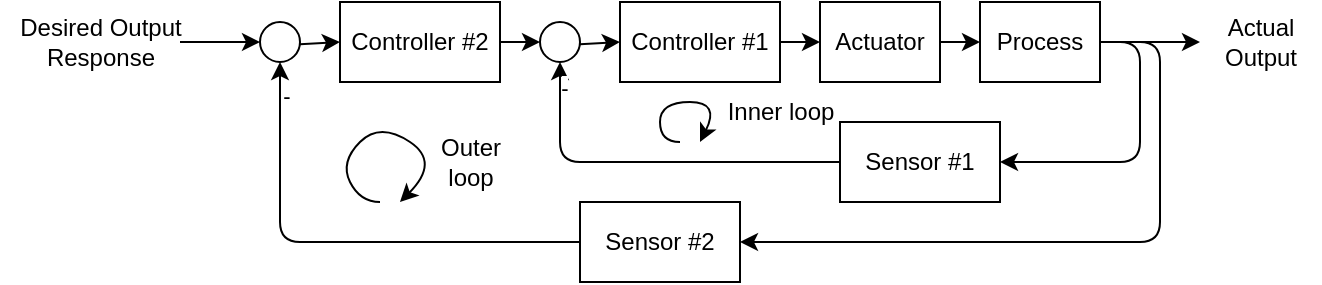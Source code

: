 <mxfile>
    <diagram id="Af7YmfEoFAhvK24mbQq0" name="Page-1">
        <mxGraphModel dx="1324" dy="223" grid="1" gridSize="10" guides="1" tooltips="1" connect="1" arrows="1" fold="1" page="1" pageScale="1" pageWidth="850" pageHeight="1100" math="0" shadow="0">
            <root>
                <mxCell id="0"/>
                <mxCell id="1" parent="0"/>
                <mxCell id="7" value="" style="edgeStyle=none;html=1;entryX=0;entryY=0.5;entryDx=0;entryDy=0;" edge="1" parent="1" source="2" target="4">
                    <mxGeometry relative="1" as="geometry"/>
                </mxCell>
                <mxCell id="2" value="Controller #2" style="rounded=0;whiteSpace=wrap;html=1;" vertex="1" parent="1">
                    <mxGeometry x="160" y="80" width="80" height="40" as="geometry"/>
                </mxCell>
                <mxCell id="10" value="" style="edgeStyle=none;html=1;" edge="1" parent="1" source="3" target="9">
                    <mxGeometry relative="1" as="geometry"/>
                </mxCell>
                <mxCell id="3" value="Controller #1" style="rounded=0;whiteSpace=wrap;html=1;" vertex="1" parent="1">
                    <mxGeometry x="300" y="80" width="80" height="40" as="geometry"/>
                </mxCell>
                <mxCell id="8" value="" style="edgeStyle=none;html=1;" edge="1" parent="1" source="4" target="3">
                    <mxGeometry relative="1" as="geometry"/>
                </mxCell>
                <mxCell id="4" value="" style="ellipse;whiteSpace=wrap;html=1;aspect=fixed;" vertex="1" parent="1">
                    <mxGeometry x="260" y="90" width="20" height="20" as="geometry"/>
                </mxCell>
                <mxCell id="12" value="" style="edgeStyle=none;html=1;" edge="1" parent="1" source="9" target="11">
                    <mxGeometry relative="1" as="geometry"/>
                </mxCell>
                <mxCell id="9" value="Actuator" style="rounded=0;whiteSpace=wrap;html=1;" vertex="1" parent="1">
                    <mxGeometry x="400" y="80" width="60" height="40" as="geometry"/>
                </mxCell>
                <mxCell id="22" style="edgeStyle=none;html=1;exitX=1;exitY=0.5;exitDx=0;exitDy=0;entryX=1;entryY=0.5;entryDx=0;entryDy=0;" edge="1" parent="1" source="11" target="13">
                    <mxGeometry relative="1" as="geometry">
                        <Array as="points">
                            <mxPoint x="560" y="100"/>
                            <mxPoint x="560" y="160"/>
                        </Array>
                    </mxGeometry>
                </mxCell>
                <mxCell id="26" style="edgeStyle=none;html=1;exitX=1;exitY=0.5;exitDx=0;exitDy=0;entryX=1;entryY=0.5;entryDx=0;entryDy=0;" edge="1" parent="1" source="11" target="14">
                    <mxGeometry relative="1" as="geometry">
                        <Array as="points">
                            <mxPoint x="570" y="100"/>
                            <mxPoint x="570" y="200"/>
                        </Array>
                    </mxGeometry>
                </mxCell>
                <mxCell id="11" value="Process" style="rounded=0;whiteSpace=wrap;html=1;" vertex="1" parent="1">
                    <mxGeometry x="480" y="80" width="60" height="40" as="geometry"/>
                </mxCell>
                <mxCell id="25" style="edgeStyle=none;html=1;exitX=0;exitY=0.5;exitDx=0;exitDy=0;entryX=0.5;entryY=1;entryDx=0;entryDy=0;" edge="1" parent="1" source="13" target="4">
                    <mxGeometry relative="1" as="geometry">
                        <Array as="points">
                            <mxPoint x="270" y="160"/>
                        </Array>
                    </mxGeometry>
                </mxCell>
                <mxCell id="29" value="-" style="edgeLabel;html=1;align=center;verticalAlign=middle;resizable=0;points=[];" vertex="1" connectable="0" parent="25">
                    <mxGeometry x="0.863" y="-2" relative="1" as="geometry">
                        <mxPoint as="offset"/>
                    </mxGeometry>
                </mxCell>
                <mxCell id="13" value="Sensor #1" style="rounded=0;whiteSpace=wrap;html=1;" vertex="1" parent="1">
                    <mxGeometry x="410" y="140" width="80" height="40" as="geometry"/>
                </mxCell>
                <mxCell id="27" style="edgeStyle=none;html=1;exitX=0;exitY=0.5;exitDx=0;exitDy=0;entryX=0.5;entryY=1;entryDx=0;entryDy=0;" edge="1" parent="1" source="14" target="16">
                    <mxGeometry relative="1" as="geometry">
                        <Array as="points">
                            <mxPoint x="130" y="200"/>
                        </Array>
                    </mxGeometry>
                </mxCell>
                <mxCell id="28" value="-" style="edgeLabel;html=1;align=center;verticalAlign=middle;resizable=0;points=[];" vertex="1" connectable="0" parent="27">
                    <mxGeometry x="0.858" y="-3" relative="1" as="geometry">
                        <mxPoint as="offset"/>
                    </mxGeometry>
                </mxCell>
                <mxCell id="14" value="Sensor #2" style="rounded=0;whiteSpace=wrap;html=1;" vertex="1" parent="1">
                    <mxGeometry x="280" y="180" width="80" height="40" as="geometry"/>
                </mxCell>
                <mxCell id="17" value="" style="edgeStyle=none;html=1;" edge="1" parent="1" source="16" target="2">
                    <mxGeometry relative="1" as="geometry"/>
                </mxCell>
                <mxCell id="16" value="" style="ellipse;whiteSpace=wrap;html=1;aspect=fixed;" vertex="1" parent="1">
                    <mxGeometry x="120" y="90" width="20" height="20" as="geometry"/>
                </mxCell>
                <mxCell id="18" value="" style="endArrow=classic;html=1;entryX=0;entryY=0.5;entryDx=0;entryDy=0;" edge="1" parent="1" target="16">
                    <mxGeometry width="50" height="50" relative="1" as="geometry">
                        <mxPoint x="80" y="100" as="sourcePoint"/>
                        <mxPoint x="380" y="150" as="targetPoint"/>
                    </mxGeometry>
                </mxCell>
                <mxCell id="19" value="Desired Output&lt;br&gt;Response" style="text;html=1;align=center;verticalAlign=middle;resizable=0;points=[];autosize=1;strokeColor=none;fillColor=none;" vertex="1" parent="1">
                    <mxGeometry x="-10" y="80" width="100" height="40" as="geometry"/>
                </mxCell>
                <mxCell id="20" value="" style="endArrow=classic;html=1;exitX=1;exitY=0.5;exitDx=0;exitDy=0;" edge="1" parent="1" source="11" target="21">
                    <mxGeometry width="50" height="50" relative="1" as="geometry">
                        <mxPoint x="330" y="190" as="sourcePoint"/>
                        <mxPoint x="570" y="100" as="targetPoint"/>
                    </mxGeometry>
                </mxCell>
                <mxCell id="21" value="Actual&lt;br&gt;Output" style="text;html=1;align=center;verticalAlign=middle;resizable=0;points=[];autosize=1;strokeColor=none;fillColor=none;" vertex="1" parent="1">
                    <mxGeometry x="590" y="80" width="60" height="40" as="geometry"/>
                </mxCell>
                <mxCell id="30" value="" style="curved=1;endArrow=classic;html=1;" edge="1" parent="1">
                    <mxGeometry width="50" height="50" relative="1" as="geometry">
                        <mxPoint x="330" y="150" as="sourcePoint"/>
                        <mxPoint x="340" y="150" as="targetPoint"/>
                        <Array as="points">
                            <mxPoint x="320" y="150"/>
                            <mxPoint x="320" y="130"/>
                            <mxPoint x="350" y="130"/>
                        </Array>
                    </mxGeometry>
                </mxCell>
                <mxCell id="31" value="Inner loop" style="text;html=1;align=center;verticalAlign=middle;resizable=0;points=[];autosize=1;strokeColor=none;fillColor=none;" vertex="1" parent="1">
                    <mxGeometry x="340" y="120" width="80" height="30" as="geometry"/>
                </mxCell>
                <mxCell id="34" value="" style="curved=1;endArrow=classic;html=1;" edge="1" parent="1">
                    <mxGeometry width="50" height="50" relative="1" as="geometry">
                        <mxPoint x="180" y="180" as="sourcePoint"/>
                        <mxPoint x="190" y="180" as="targetPoint"/>
                        <Array as="points">
                            <mxPoint x="170" y="180"/>
                            <mxPoint x="160" y="160"/>
                            <mxPoint x="180" y="140"/>
                            <mxPoint x="210" y="160"/>
                        </Array>
                    </mxGeometry>
                </mxCell>
                <mxCell id="35" value="Outer&lt;br&gt;loop" style="text;html=1;align=center;verticalAlign=middle;resizable=0;points=[];autosize=1;strokeColor=none;fillColor=none;" vertex="1" parent="1">
                    <mxGeometry x="200" y="140" width="50" height="40" as="geometry"/>
                </mxCell>
            </root>
        </mxGraphModel>
    </diagram>
</mxfile>